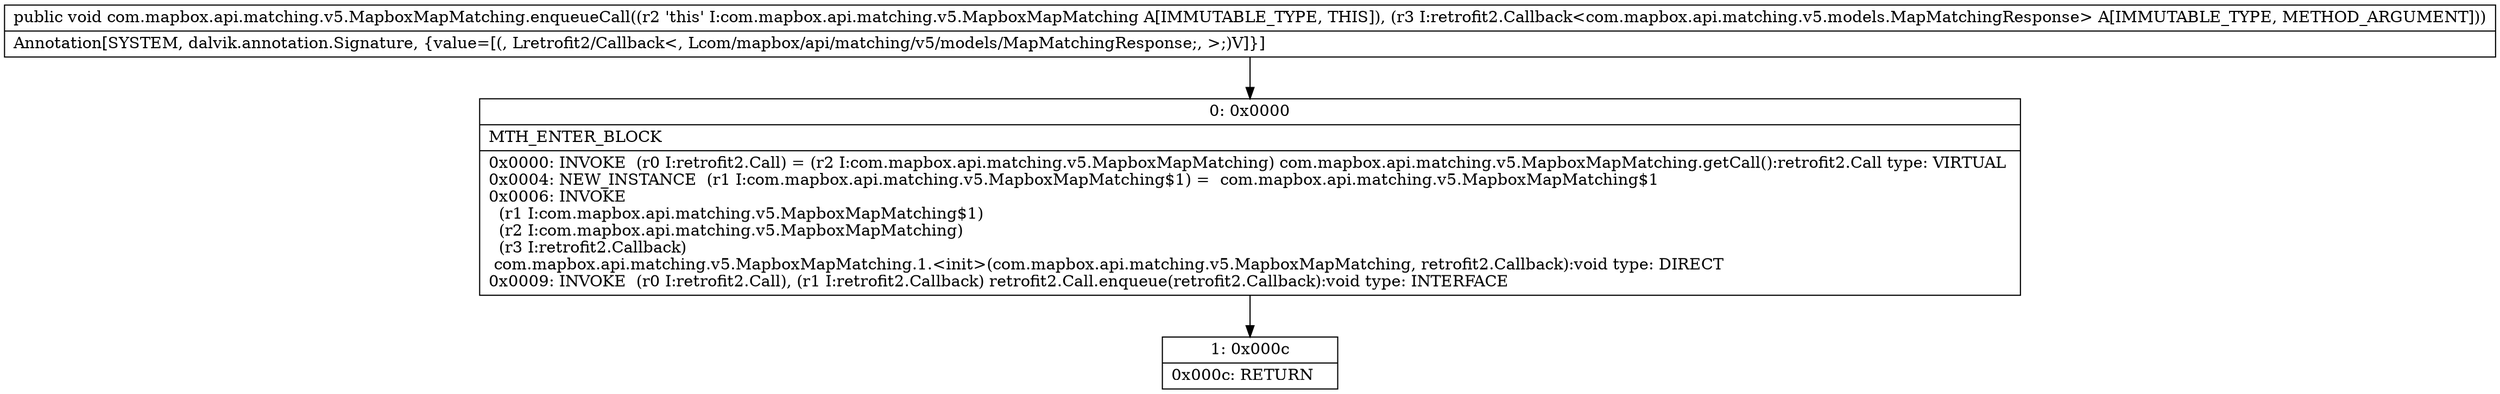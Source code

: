 digraph "CFG forcom.mapbox.api.matching.v5.MapboxMapMatching.enqueueCall(Lretrofit2\/Callback;)V" {
Node_0 [shape=record,label="{0\:\ 0x0000|MTH_ENTER_BLOCK\l|0x0000: INVOKE  (r0 I:retrofit2.Call) = (r2 I:com.mapbox.api.matching.v5.MapboxMapMatching) com.mapbox.api.matching.v5.MapboxMapMatching.getCall():retrofit2.Call type: VIRTUAL \l0x0004: NEW_INSTANCE  (r1 I:com.mapbox.api.matching.v5.MapboxMapMatching$1) =  com.mapbox.api.matching.v5.MapboxMapMatching$1 \l0x0006: INVOKE  \l  (r1 I:com.mapbox.api.matching.v5.MapboxMapMatching$1)\l  (r2 I:com.mapbox.api.matching.v5.MapboxMapMatching)\l  (r3 I:retrofit2.Callback)\l com.mapbox.api.matching.v5.MapboxMapMatching.1.\<init\>(com.mapbox.api.matching.v5.MapboxMapMatching, retrofit2.Callback):void type: DIRECT \l0x0009: INVOKE  (r0 I:retrofit2.Call), (r1 I:retrofit2.Callback) retrofit2.Call.enqueue(retrofit2.Callback):void type: INTERFACE \l}"];
Node_1 [shape=record,label="{1\:\ 0x000c|0x000c: RETURN   \l}"];
MethodNode[shape=record,label="{public void com.mapbox.api.matching.v5.MapboxMapMatching.enqueueCall((r2 'this' I:com.mapbox.api.matching.v5.MapboxMapMatching A[IMMUTABLE_TYPE, THIS]), (r3 I:retrofit2.Callback\<com.mapbox.api.matching.v5.models.MapMatchingResponse\> A[IMMUTABLE_TYPE, METHOD_ARGUMENT]))  | Annotation[SYSTEM, dalvik.annotation.Signature, \{value=[(, Lretrofit2\/Callback\<, Lcom\/mapbox\/api\/matching\/v5\/models\/MapMatchingResponse;, \>;)V]\}]\l}"];
MethodNode -> Node_0;
Node_0 -> Node_1;
}

